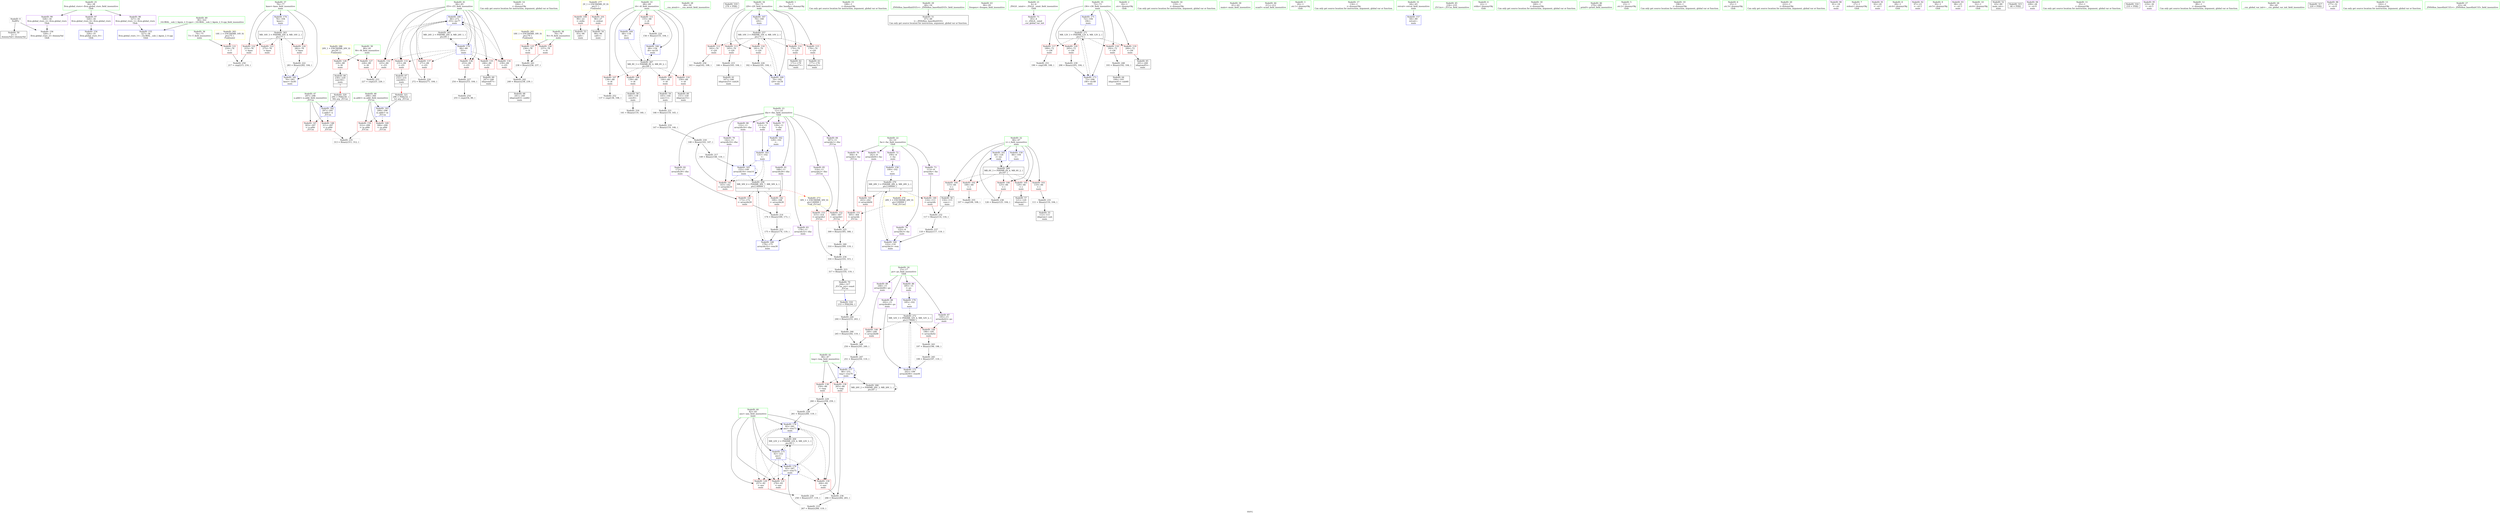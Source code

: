 digraph "SVFG" {
	label="SVFG";

	Node0x563a4d9ab820 [shape=record,color=grey,label="{NodeID: 0\nNullPtr}"];
	Node0x563a4d9ab820 -> Node0x563a4d9cb180[style=solid];
	Node0x563a4d9ab820 -> Node0x563a4d9d1910[style=solid];
	Node0x563a4d9e4f30 [shape=record,color=black,label="{NodeID: 263\nMR_16V_3 = PHI(MR_16V_4, MR_16V_2, )\npts\{77 \}\n}"];
	Node0x563a4d9e4f30 -> Node0x563a4d9cfd10[style=dashed];
	Node0x563a4d9e4f30 -> Node0x563a4d9cfde0[style=dashed];
	Node0x563a4d9e4f30 -> Node0x563a4d9cfeb0[style=dashed];
	Node0x563a4d9e4f30 -> Node0x563a4d9d2d90[style=dashed];
	Node0x563a4d9d2cc0 [shape=record,color=blue,label="{NodeID: 180\n84\<--272\ni55\<--inc77\nmain\n}"];
	Node0x563a4d9d2cc0 -> Node0x563a4d9d0530[style=dashed];
	Node0x563a4d9d2cc0 -> Node0x563a4d9d0600[style=dashed];
	Node0x563a4d9d2cc0 -> Node0x563a4d9d06d0[style=dashed];
	Node0x563a4d9d2cc0 -> Node0x563a4d9d07a0[style=dashed];
	Node0x563a4d9d2cc0 -> Node0x563a4d9d0870[style=dashed];
	Node0x563a4d9d2cc0 -> Node0x563a4d9d0940[style=dashed];
	Node0x563a4d9d2cc0 -> Node0x563a4d9d2cc0[style=dashed];
	Node0x563a4d9d2cc0 -> Node0x563a4d9e5930[style=dashed];
	Node0x563a4d9ca060 [shape=record,color=purple,label="{NodeID: 97\n326\<--34\nllvm.global_ctors_0\<--llvm.global_ctors\nGlob }"];
	Node0x563a4d9ca060 -> Node0x563a4d9d1710[style=solid];
	Node0x563a4d9ac2a0 [shape=record,color=green,label="{NodeID: 14\n104\<--1\n\<--dummyObj\nCan only get source location for instruction, argument, global var or function.}"];
	Node0x563a4d9e8ef0 [shape=record,color=yellow,style=double,label="{NodeID: 277\n2V_1 = ENCHI(MR_2V_0)\npts\{1 \}\nFun[main]}"];
	Node0x563a4d9e8ef0 -> Node0x563a4d9ca360[style=dashed];
	Node0x563a4d9e8ef0 -> Node0x563a4d9ca430[style=dashed];
	Node0x563a4d9cac50 [shape=record,color=red,label="{NodeID: 111\n155\<--68\n\<--i4\nmain\n}"];
	Node0x563a4d9cac50 -> Node0x563a4d9d6b60[style=solid];
	Node0x563a4d9c8e00 [shape=record,color=green,label="{NodeID: 28\n49\<--50\n__cxa_atexit\<--__cxa_atexit_field_insensitive\n}"];
	Node0x563a4d9cff80 [shape=record,color=red,label="{NodeID: 125\n236\<--78\n\<--N\nmain\n}"];
	Node0x563a4d9cff80 -> Node0x563a4d9d84e0[style=solid];
	Node0x563a4d9c99f0 [shape=record,color=green,label="{NodeID: 42\n86\<--87\ntmp\<--tmp_field_insensitive\nmain\n}"];
	Node0x563a4d9c99f0 -> Node0x563a4d9d0a10[style=solid];
	Node0x563a4d9c99f0 -> Node0x563a4d9d0ae0[style=solid];
	Node0x563a4d9c99f0 -> Node0x563a4d9d2a50[style=solid];
	Node0x563a4d9d6860 [shape=record,color=grey,label="{NodeID: 222\n283 = Binary(282, 104, )\n}"];
	Node0x563a4d9d6860 -> Node0x563a4d9d2d90[style=solid];
	Node0x563a4d9d0ae0 [shape=record,color=red,label="{NodeID: 139\n265\<--86\n\<--tmp\nmain\n}"];
	Node0x563a4d9d0ae0 -> Node0x563a4d9d7d60[style=solid];
	Node0x563a4d9cb6c0 [shape=record,color=black,label="{NodeID: 56\n116\<--115\nconv\<--\nmain\n}"];
	Node0x563a4d9cb6c0 -> Node0x563a4d9d7760[style=solid];
	Node0x563a4d9f6f00 [shape=record,color=black,label="{NodeID: 319\n278 = PHI()\n}"];
	Node0x563a4d9d7d60 [shape=record,color=grey,label="{NodeID: 236\n266 = Binary(264, 265, )\n}"];
	Node0x563a4d9d7d60 -> Node0x563a4d9d78e0[style=solid];
	Node0x563a4d9d1640 [shape=record,color=red,label="{NodeID: 153\n315\<--314\n\<--arrayidx2\n_Z1Cxx\n}"];
	Node0x563a4d9d1640 -> Node0x563a4d9d7a60[style=solid];
	Node0x563a4d9cc220 [shape=record,color=black,label="{NodeID: 70\n294\<--317\n_Z1Cxx_ret\<--rem4\n_Z1Cxx\n|{<s0>7}}"];
	Node0x563a4d9cc220:s0 -> Node0x563a4d9f6d10[style=solid,color=blue];
	Node0x563a4d9cf090 [shape=record,color=grey,label="{NodeID: 250\n217 = cmp(215, 216, )\n}"];
	Node0x563a4d9d2230 [shape=record,color=blue,label="{NodeID: 167\n70\<--160\ni20\<--\nmain\n}"];
	Node0x563a4d9d2230 -> Node0x563a4d9e3130[style=dashed];
	Node0x563a4d9ccd80 [shape=record,color=purple,label="{NodeID: 84\n307\<--11\narrayidx1\<--ifac\n_Z1Cxx\n}"];
	Node0x563a4d9ccd80 -> Node0x563a4d9d1570[style=solid];
	Node0x563a4d9af860 [shape=record,color=green,label="{NodeID: 1\n7\<--1\n__dso_handle\<--dummyObj\nGlob }"];
	Node0x563a4d9e5430 [shape=record,color=black,label="{NodeID: 264\nMR_22V_2 = PHI(MR_22V_4, MR_22V_1, )\npts\{83 \}\n}"];
	Node0x563a4d9e5430 -> Node0x563a4d9d28b0[style=dashed];
	Node0x563a4d9d2d90 [shape=record,color=blue,label="{NodeID: 181\n76\<--283\nkase\<--inc81\nmain\n}"];
	Node0x563a4d9d2d90 -> Node0x563a4d9e4f30[style=dashed];
	Node0x563a4d9ca160 [shape=record,color=purple,label="{NodeID: 98\n327\<--34\nllvm.global_ctors_1\<--llvm.global_ctors\nGlob }"];
	Node0x563a4d9ca160 -> Node0x563a4d9d1810[style=solid];
	Node0x563a4d9bb720 [shape=record,color=green,label="{NodeID: 15\n108\<--1\n\<--dummyObj\nCan only get source location for instruction, argument, global var or function.}"];
	Node0x563a4d9cad20 [shape=record,color=red,label="{NodeID: 112\n162\<--70\n\<--i20\nmain\n}"];
	Node0x563a4d9cad20 -> Node0x563a4d9dab70[style=solid];
	Node0x563a4d9c8f00 [shape=record,color=green,label="{NodeID: 29\n48\<--54\n_ZNSt8ios_base4InitD1Ev\<--_ZNSt8ios_base4InitD1Ev_field_insensitive\n}"];
	Node0x563a4d9c8f00 -> Node0x563a4d9cb280[style=solid];
	Node0x563a4d9d0050 [shape=record,color=red,label="{NodeID: 126\n237\<--78\n\<--N\nmain\n}"];
	Node0x563a4d9d0050 -> Node0x563a4d9d84e0[style=solid];
	Node0x563a4d9c9ac0 [shape=record,color=green,label="{NodeID: 43\n94\<--95\nfreopen\<--freopen_field_insensitive\n}"];
	Node0x563a4d9d69e0 [shape=record,color=grey,label="{NodeID: 223\n317 = Binary(316, 119, )\n}"];
	Node0x563a4d9d69e0 -> Node0x563a4d9cc220[style=solid];
	Node0x563a4d9d0bb0 [shape=record,color=red,label="{NodeID: 140\n114\<--113\n\<--arrayidx\nmain\n}"];
	Node0x563a4d9d0bb0 -> Node0x563a4d9d7760[style=solid];
	Node0x563a4d9cb790 [shape=record,color=black,label="{NodeID: 57\n121\<--120\nidxprom2\<--\nmain\n}"];
	Node0x563a4d9f6fd0 [shape=record,color=black,label="{NodeID: 320\n295 = PHI(230, )\n0th arg _Z1Cxx }"];
	Node0x563a4d9f6fd0 -> Node0x563a4d9d2e60[style=solid];
	Node0x563a4d9d7ee0 [shape=record,color=grey,label="{NodeID: 237\n118 = Binary(117, 119, )\n}"];
	Node0x563a4d9d7ee0 -> Node0x563a4d9d1c80[style=solid];
	Node0x563a4d9d1710 [shape=record,color=blue,label="{NodeID: 154\n326\<--35\nllvm.global_ctors_0\<--\nGlob }"];
	Node0x563a4d9cc2f0 [shape=record,color=purple,label="{NodeID: 71\n45\<--4\n\<--_ZStL8__ioinit\n__cxx_global_var_init\n}"];
	Node0x563a4d9cf210 [shape=record,color=grey,label="{NodeID: 251\n190 = cmp(189, 108, )\n}"];
	Node0x563a4d9d2300 [shape=record,color=blue,label="{NodeID: 168\n178\<--175\narrayidx32\<--rem30\nmain\n}"];
	Node0x563a4d9d2300 -> Node0x563a4d9e3630[style=dashed];
	Node0x563a4d9cce50 [shape=record,color=purple,label="{NodeID: 85\n314\<--11\narrayidx2\<--ifac\n_Z1Cxx\n}"];
	Node0x563a4d9cce50 -> Node0x563a4d9d1640[style=solid];
	Node0x563a4d9af6e0 [shape=record,color=green,label="{NodeID: 2\n18\<--1\n.str\<--dummyObj\nGlob }"];
	Node0x563a4d9e5930 [shape=record,color=black,label="{NodeID: 265\nMR_24V_2 = PHI(MR_24V_4, MR_24V_1, )\npts\{85 \}\n}"];
	Node0x563a4d9e5930 -> Node0x563a4d9d2980[style=dashed];
	Node0x563a4d9d2e60 [shape=record,color=blue,label="{NodeID: 182\n297\<--295\nn.addr\<--n\n_Z1Cxx\n}"];
	Node0x563a4d9d2e60 -> Node0x563a4d9d1160[style=dashed];
	Node0x563a4d9d2e60 -> Node0x563a4d9d1230[style=dashed];
	Node0x563a4d9ca260 [shape=record,color=purple,label="{NodeID: 99\n328\<--34\nllvm.global_ctors_2\<--llvm.global_ctors\nGlob }"];
	Node0x563a4d9ca260 -> Node0x563a4d9d1910[style=solid];
	Node0x563a4d9bb820 [shape=record,color=green,label="{NodeID: 16\n119\<--1\n\<--dummyObj\nCan only get source location for instruction, argument, global var or function.}"];
	Node0x563a4d9cadf0 [shape=record,color=red,label="{NodeID: 113\n165\<--70\n\<--i20\nmain\n}"];
	Node0x563a4d9cadf0 -> Node0x563a4d9d5de0[style=solid];
	Node0x563a4d9c9000 [shape=record,color=green,label="{NodeID: 30\n61\<--62\nmain\<--main_field_insensitive\n}"];
	Node0x563a4d9d0120 [shape=record,color=red,label="{NodeID: 127\n226\<--80\n\<--M\nmain\n}"];
	Node0x563a4d9d0120 -> Node0x563a4d9cf510[style=solid];
	Node0x563a4d9c9bc0 [shape=record,color=green,label="{NodeID: 44\n211\<--212\nscanf\<--scanf_field_insensitive\n}"];
	Node0x563a4d9d6b60 [shape=record,color=grey,label="{NodeID: 224\n156 = Binary(155, 104, )\n}"];
	Node0x563a4d9d6b60 -> Node0x563a4d9d2160[style=solid];
	Node0x563a4d9d0c80 [shape=record,color=red,label="{NodeID: 141\n143\<--142\n\<--arrayidx10\nmain\n}"];
	Node0x563a4d9d0c80 -> Node0x563a4d9d6260[style=solid];
	Node0x563a4d9cb860 [shape=record,color=black,label="{NodeID: 58\n140\<--139\nconv8\<--\nmain\n}"];
	Node0x563a4d9cb860 -> Node0x563a4d9d5f60[style=solid];
	Node0x563a4d9f7100 [shape=record,color=black,label="{NodeID: 321\n296 = PHI(232, )\n1st arg _Z1Cxx }"];
	Node0x563a4d9f7100 -> Node0x563a4d9d2f30[style=solid];
	Node0x563a4d9d8060 [shape=record,color=grey,label="{NodeID: 238\n126 = Binary(125, 104, )\n}"];
	Node0x563a4d9d8060 -> Node0x563a4d9d1d50[style=solid];
	Node0x563a4d9d1810 [shape=record,color=blue,label="{NodeID: 155\n327\<--36\nllvm.global_ctors_1\<--_GLOBAL__sub_I_Aguin_2_0.cpp\nGlob }"];
	Node0x563a4d9cc3c0 [shape=record,color=purple,label="{NodeID: 72\n100\<--8\n\<--fac\nmain\n}"];
	Node0x563a4d9cc3c0 -> Node0x563a4d9d1ae0[style=solid];
	Node0x563a4d9cf390 [shape=record,color=grey,label="{NodeID: 252\n137 = cmp(136, 108, )\n}"];
	Node0x563a4d9d23d0 [shape=record,color=blue,label="{NodeID: 169\n70\<--182\ni20\<--inc34\nmain\n}"];
	Node0x563a4d9d23d0 -> Node0x563a4d9e3130[style=dashed];
	Node0x563a4d9ccf20 [shape=record,color=purple,label="{NodeID: 86\n185\<--15\n\<--po\nmain\n}"];
	Node0x563a4d9ccf20 -> Node0x563a4d9d24a0[style=solid];
	Node0x563a4d9af770 [shape=record,color=green,label="{NodeID: 3\n20\<--1\n.str.1\<--dummyObj\nGlob }"];
	Node0x563a4d9e5e30 [shape=record,color=black,label="{NodeID: 266\nMR_26V_2 = PHI(MR_26V_3, MR_26V_1, )\npts\{87 \}\n}"];
	Node0x563a4d9e5e30 -> Node0x563a4d9d2a50[style=dashed];
	Node0x563a4d9e5e30 -> Node0x563a4d9e5e30[style=dashed];
	Node0x563a4d9d2f30 [shape=record,color=blue,label="{NodeID: 183\n299\<--296\nm.addr\<--m\n_Z1Cxx\n}"];
	Node0x563a4d9d2f30 -> Node0x563a4d9d1300[style=dashed];
	Node0x563a4d9d2f30 -> Node0x563a4d9d13d0[style=dashed];
	Node0x563a4d9ca360 [shape=record,color=red,label="{NodeID: 100\n90\<--22\n\<--stdin\nmain\n}"];
	Node0x563a4d9ca360 -> Node0x563a4d9cb450[style=solid];
	Node0x563a4d9bb920 [shape=record,color=green,label="{NodeID: 17\n134\<--1\n\<--dummyObj\nCan only get source location for instruction, argument, global var or function.}"];
	Node0x563a4d9caec0 [shape=record,color=red,label="{NodeID: 114\n170\<--70\n\<--i20\nmain\n}"];
	Node0x563a4d9caec0 -> Node0x563a4d9cbba0[style=solid];
	Node0x563a4d9c9100 [shape=record,color=green,label="{NodeID: 31\n64\<--65\nretval\<--retval_field_insensitive\nmain\n}"];
	Node0x563a4d9c9100 -> Node0x563a4d9d1a10[style=solid];
	Node0x563a4d9d01f0 [shape=record,color=red,label="{NodeID: 128\n229\<--80\n\<--M\nmain\n}"];
	Node0x563a4d9d01f0 -> Node0x563a4d9cbee0[style=solid];
	Node0x563a4d9c9cc0 [shape=record,color=green,label="{NodeID: 45\n234\<--235\n_Z1Cxx\<--_Z1Cxx_field_insensitive\n}"];
	Node0x563a4d9d6ce0 [shape=record,color=grey,label="{NodeID: 225\n309 = Binary(305, 308, )\n}"];
	Node0x563a4d9d6ce0 -> Node0x563a4d9d8360[style=solid];
	Node0x563a4d9d0d50 [shape=record,color=red,label="{NodeID: 142\n169\<--168\n\<--arrayidx26\nmain\n}"];
	Node0x563a4d9d0d50 -> Node0x563a4d9d5c60[style=solid];
	Node0x563a4d9cb930 [shape=record,color=black,label="{NodeID: 59\n145\<--144\nconv11\<--\nmain\n}"];
	Node0x563a4d9cb930 -> Node0x563a4d9d66e0[style=solid];
	Node0x563a4d9d81e0 [shape=record,color=grey,label="{NodeID: 239\n206 = Binary(205, 104, )\n}"];
	Node0x563a4d9d81e0 -> Node0x563a4d9d2710[style=solid];
	Node0x563a4d9d1910 [shape=record,color=blue, style = dotted,label="{NodeID: 156\n328\<--3\nllvm.global_ctors_2\<--dummyVal\nGlob }"];
	Node0x563a4d9cc490 [shape=record,color=purple,label="{NodeID: 73\n113\<--8\narrayidx\<--fac\nmain\n}"];
	Node0x563a4d9cc490 -> Node0x563a4d9d0bb0[style=solid];
	Node0x563a4d9cf510 [shape=record,color=grey,label="{NodeID: 253\n227 = cmp(225, 226, )\n}"];
	Node0x563a4d9d24a0 [shape=record,color=blue,label="{NodeID: 170\n185\<--102\n\<--\nmain\n}"];
	Node0x563a4d9d24a0 -> Node0x563a4d9e7c30[style=dashed];
	Node0x563a4d9ccff0 [shape=record,color=purple,label="{NodeID: 87\n195\<--15\narrayidx42\<--po\nmain\n}"];
	Node0x563a4d9ccff0 -> Node0x563a4d9d0ef0[style=solid];
	Node0x563a4d9abc40 [shape=record,color=green,label="{NodeID: 4\n22\<--1\nstdin\<--dummyObj\nGlob }"];
	Node0x563a4d9e6330 [shape=record,color=black,label="{NodeID: 267\nMR_8V_3 = PHI(MR_8V_4, MR_8V_2, )\npts\{69 \}\n}"];
	Node0x563a4d9e6330 -> Node0x563a4d9ca910[style=dashed];
	Node0x563a4d9e6330 -> Node0x563a4d9ca9e0[style=dashed];
	Node0x563a4d9e6330 -> Node0x563a4d9caab0[style=dashed];
	Node0x563a4d9e6330 -> Node0x563a4d9cab80[style=dashed];
	Node0x563a4d9e6330 -> Node0x563a4d9cac50[style=dashed];
	Node0x563a4d9e6330 -> Node0x563a4d9d2160[style=dashed];
	Node0x563a4d9ca430 [shape=record,color=red,label="{NodeID: 101\n96\<--27\n\<--stdout\nmain\n}"];
	Node0x563a4d9ca430 -> Node0x563a4d9cb520[style=solid];
	Node0x563a4d9bba20 [shape=record,color=green,label="{NodeID: 18\n160\<--1\n\<--dummyObj\nCan only get source location for instruction, argument, global var or function.}"];
	Node0x563a4d9cf760 [shape=record,color=red,label="{NodeID: 115\n176\<--70\n\<--i20\nmain\n}"];
	Node0x563a4d9cf760 -> Node0x563a4d9cbc70[style=solid];
	Node0x563a4d9c91d0 [shape=record,color=green,label="{NodeID: 32\n66\<--67\ni\<--i_field_insensitive\nmain\n}"];
	Node0x563a4d9c91d0 -> Node0x563a4d9ca500[style=solid];
	Node0x563a4d9c91d0 -> Node0x563a4d9ca5d0[style=solid];
	Node0x563a4d9c91d0 -> Node0x563a4d9ca6a0[style=solid];
	Node0x563a4d9c91d0 -> Node0x563a4d9ca770[style=solid];
	Node0x563a4d9c91d0 -> Node0x563a4d9ca840[style=solid];
	Node0x563a4d9c91d0 -> Node0x563a4d9d1bb0[style=solid];
	Node0x563a4d9c91d0 -> Node0x563a4d9d1d50[style=solid];
	Node0x563a4d9d02c0 [shape=record,color=red,label="{NodeID: 129\n257\<--82\n\<--ans\nmain\n}"];
	Node0x563a4d9d02c0 -> Node0x563a4d9d7460[style=solid];
	Node0x563a4d9c9dc0 [shape=record,color=green,label="{NodeID: 46\n279\<--280\nprintf\<--printf_field_insensitive\n}"];
	Node0x563a4d9d6e60 [shape=record,color=grey,label="{NodeID: 226\n182 = Binary(181, 104, )\n}"];
	Node0x563a4d9d6e60 -> Node0x563a4d9d23d0[style=solid];
	Node0x563a4d9d0e20 [shape=record,color=red,label="{NodeID: 143\n173\<--172\n\<--arrayidx28\nmain\n}"];
	Node0x563a4d9d0e20 -> Node0x563a4d9d5c60[style=solid];
	Node0x563a4d9cba00 [shape=record,color=black,label="{NodeID: 60\n151\<--150\nidxprom15\<--\nmain\n}"];
	Node0x563a4d9d8360 [shape=record,color=grey,label="{NodeID: 240\n310 = Binary(309, 119, )\n}"];
	Node0x563a4d9d8360 -> Node0x563a4d9d7a60[style=solid];
	Node0x563a4d9d1a10 [shape=record,color=blue,label="{NodeID: 157\n64\<--89\nretval\<--\nmain\n}"];
	Node0x563a4d9cc560 [shape=record,color=purple,label="{NodeID: 74\n122\<--8\narrayidx3\<--fac\nmain\n}"];
	Node0x563a4d9cc560 -> Node0x563a4d9d1c80[style=solid];
	Node0x563a4d9cf690 [shape=record,color=grey,label="{NodeID: 254\n255 = cmp(254, 89, )\n}"];
	Node0x563a4d9d2570 [shape=record,color=blue,label="{NodeID: 171\n72\<--104\ni36\<--\nmain\n}"];
	Node0x563a4d9d2570 -> Node0x563a4d9e7730[style=dashed];
	Node0x563a4d9cd0c0 [shape=record,color=purple,label="{NodeID: 88\n202\<--15\narrayidx46\<--po\nmain\n}"];
	Node0x563a4d9cd0c0 -> Node0x563a4d9d2640[style=solid];
	Node0x563a4d9abcd0 [shape=record,color=green,label="{NodeID: 5\n23\<--1\n.str.2\<--dummyObj\nGlob }"];
	Node0x563a4d9ca500 [shape=record,color=red,label="{NodeID: 102\n106\<--66\n\<--i\nmain\n}"];
	Node0x563a4d9ca500 -> Node0x563a4d9da9f0[style=solid];
	Node0x563a4d9bbb20 [shape=record,color=green,label="{NodeID: 19\n198\<--1\n\<--dummyObj\nCan only get source location for instruction, argument, global var or function.}"];
	Node0x563a4d9cf830 [shape=record,color=red,label="{NodeID: 116\n181\<--70\n\<--i20\nmain\n}"];
	Node0x563a4d9cf830 -> Node0x563a4d9d6e60[style=solid];
	Node0x563a4d9c92a0 [shape=record,color=green,label="{NodeID: 33\n68\<--69\ni4\<--i4_field_insensitive\nmain\n}"];
	Node0x563a4d9c92a0 -> Node0x563a4d9ca910[style=solid];
	Node0x563a4d9c92a0 -> Node0x563a4d9ca9e0[style=solid];
	Node0x563a4d9c92a0 -> Node0x563a4d9caab0[style=solid];
	Node0x563a4d9c92a0 -> Node0x563a4d9cab80[style=solid];
	Node0x563a4d9c92a0 -> Node0x563a4d9cac50[style=solid];
	Node0x563a4d9c92a0 -> Node0x563a4d9d1fc0[style=solid];
	Node0x563a4d9c92a0 -> Node0x563a4d9d2160[style=solid];
	Node0x563a4d9d5b20 [shape=record,color=grey,label="{NodeID: 213\n175 = Binary(174, 119, )\n}"];
	Node0x563a4d9d5b20 -> Node0x563a4d9d2300[style=solid];
	Node0x563a4d9d0390 [shape=record,color=red,label="{NodeID: 130\n264\<--82\n\<--ans\nmain\n}"];
	Node0x563a4d9d0390 -> Node0x563a4d9d7d60[style=solid];
	Node0x563a4d9c9ec0 [shape=record,color=green,label="{NodeID: 47\n297\<--298\nn.addr\<--n.addr_field_insensitive\n_Z1Cxx\n}"];
	Node0x563a4d9c9ec0 -> Node0x563a4d9d1160[style=solid];
	Node0x563a4d9c9ec0 -> Node0x563a4d9d1230[style=solid];
	Node0x563a4d9c9ec0 -> Node0x563a4d9d2e60[style=solid];
	Node0x563a4d9d6fe0 [shape=record,color=grey,label="{NodeID: 227\n254 = Binary(253, 104, )\n}"];
	Node0x563a4d9d6fe0 -> Node0x563a4d9cf690[style=solid];
	Node0x563a4d9d0ef0 [shape=record,color=red,label="{NodeID: 144\n196\<--195\n\<--arrayidx42\nmain\n}"];
	Node0x563a4d9d0ef0 -> Node0x563a4d9d87e0[style=solid];
	Node0x563a4d9cbad0 [shape=record,color=black,label="{NodeID: 61\n167\<--166\nidxprom25\<--sub24\nmain\n}"];
	Node0x563a4d9d84e0 [shape=record,color=grey,label="{NodeID: 241\n238 = Binary(236, 237, )\n}"];
	Node0x563a4d9d84e0 -> Node0x563a4d9d8660[style=solid];
	Node0x563a4d9d1ae0 [shape=record,color=blue,label="{NodeID: 158\n100\<--102\n\<--\nmain\n}"];
	Node0x563a4d9d1ae0 -> Node0x563a4d9e7230[style=dashed];
	Node0x563a4d9cc630 [shape=record,color=purple,label="{NodeID: 75\n242\<--8\narrayidx64\<--fac\nmain\n}"];
	Node0x563a4d9cc630 -> Node0x563a4d9d0fc0[style=solid];
	Node0x563a4d9da9f0 [shape=record,color=grey,label="{NodeID: 255\n107 = cmp(106, 108, )\n}"];
	Node0x563a4d9d2640 [shape=record,color=blue,label="{NodeID: 172\n202\<--199\narrayidx46\<--rem44\nmain\n}"];
	Node0x563a4d9d2640 -> Node0x563a4d9e7c30[style=dashed];
	Node0x563a4d9cd190 [shape=record,color=purple,label="{NodeID: 89\n248\<--15\narrayidx68\<--po\nmain\n}"];
	Node0x563a4d9cd190 -> Node0x563a4d9d1090[style=solid];
	Node0x563a4d9abd60 [shape=record,color=green,label="{NodeID: 6\n25\<--1\n.str.3\<--dummyObj\nGlob }"];
	Node0x563a4d9e6d30 [shape=record,color=black,label="{NodeID: 269\nMR_6V_3 = PHI(MR_6V_4, MR_6V_2, )\npts\{67 \}\n}"];
	Node0x563a4d9e6d30 -> Node0x563a4d9ca500[style=dashed];
	Node0x563a4d9e6d30 -> Node0x563a4d9ca5d0[style=dashed];
	Node0x563a4d9e6d30 -> Node0x563a4d9ca6a0[style=dashed];
	Node0x563a4d9e6d30 -> Node0x563a4d9ca770[style=dashed];
	Node0x563a4d9e6d30 -> Node0x563a4d9ca840[style=dashed];
	Node0x563a4d9e6d30 -> Node0x563a4d9d1d50[style=dashed];
	Node0x563a4d9ca5d0 [shape=record,color=red,label="{NodeID: 103\n110\<--66\n\<--i\nmain\n}"];
	Node0x563a4d9ca5d0 -> Node0x563a4d9d75e0[style=solid];
	Node0x563a4d9bbc20 [shape=record,color=green,label="{NodeID: 20\n222\<--1\n\<--dummyObj\nCan only get source location for instruction, argument, global var or function.}"];
	Node0x563a4d9e9c70 [shape=record,color=yellow,style=double,label="{NodeID: 283\n14V_1 = ENCHI(MR_14V_0)\npts\{75 \}\nFun[main]}"];
	Node0x563a4d9e9c70 -> Node0x563a4d9cfc40[style=dashed];
	Node0x563a4d9cf900 [shape=record,color=red,label="{NodeID: 117\n189\<--72\n\<--i36\nmain\n}"];
	Node0x563a4d9cf900 -> Node0x563a4d9cf210[style=solid];
	Node0x563a4d9c9370 [shape=record,color=green,label="{NodeID: 34\n70\<--71\ni20\<--i20_field_insensitive\nmain\n}"];
	Node0x563a4d9c9370 -> Node0x563a4d9cad20[style=solid];
	Node0x563a4d9c9370 -> Node0x563a4d9cadf0[style=solid];
	Node0x563a4d9c9370 -> Node0x563a4d9caec0[style=solid];
	Node0x563a4d9c9370 -> Node0x563a4d9cf760[style=solid];
	Node0x563a4d9c9370 -> Node0x563a4d9cf830[style=solid];
	Node0x563a4d9c9370 -> Node0x563a4d9d2230[style=solid];
	Node0x563a4d9c9370 -> Node0x563a4d9d23d0[style=solid];
	Node0x563a4d9d5c60 [shape=record,color=grey,label="{NodeID: 214\n174 = Binary(169, 173, )\n}"];
	Node0x563a4d9d5c60 -> Node0x563a4d9d5b20[style=solid];
	Node0x563a4d9d0460 [shape=record,color=red,label="{NodeID: 131\n276\<--82\n\<--ans\nmain\n}"];
	Node0x563a4d9cafb0 [shape=record,color=green,label="{NodeID: 48\n299\<--300\nm.addr\<--m.addr_field_insensitive\n_Z1Cxx\n}"];
	Node0x563a4d9cafb0 -> Node0x563a4d9d1300[style=solid];
	Node0x563a4d9cafb0 -> Node0x563a4d9d13d0[style=solid];
	Node0x563a4d9cafb0 -> Node0x563a4d9d2f30[style=solid];
	Node0x563a4d9d7160 [shape=record,color=grey,label="{NodeID: 228\n261 = Binary(260, 119, )\n}"];
	Node0x563a4d9d7160 -> Node0x563a4d9d2b20[style=solid];
	Node0x563a4d9d0fc0 [shape=record,color=red,label="{NodeID: 145\n243\<--242\n\<--arrayidx64\nmain\n}"];
	Node0x563a4d9d0fc0 -> Node0x563a4d9ce790[style=solid];
	Node0x563a4d9cbba0 [shape=record,color=black,label="{NodeID: 62\n171\<--170\nidxprom27\<--\nmain\n}"];
	Node0x563a4d9d8660 [shape=record,color=grey,label="{NodeID: 242\n240 = Binary(238, 239, )\n}"];
	Node0x563a4d9d8660 -> Node0x563a4d9cc080[style=solid];
	Node0x563a4d9d1bb0 [shape=record,color=blue,label="{NodeID: 159\n66\<--104\ni\<--\nmain\n}"];
	Node0x563a4d9d1bb0 -> Node0x563a4d9e6d30[style=dashed];
	Node0x563a4d9cc700 [shape=record,color=purple,label="{NodeID: 76\n304\<--8\narrayidx\<--fac\n_Z1Cxx\n}"];
	Node0x563a4d9cc700 -> Node0x563a4d9d14a0[style=solid];
	Node0x563a4d9dab70 [shape=record,color=grey,label="{NodeID: 256\n163 = cmp(162, 108, )\n}"];
	Node0x563a4d9d2710 [shape=record,color=blue,label="{NodeID: 173\n72\<--206\ni36\<--inc48\nmain\n}"];
	Node0x563a4d9d2710 -> Node0x563a4d9e7730[style=dashed];
	Node0x563a4d9cd260 [shape=record,color=purple,label="{NodeID: 90\n91\<--18\n\<--.str\nmain\n}"];
	Node0x563a4d9abdf0 [shape=record,color=green,label="{NodeID: 7\n27\<--1\nstdout\<--dummyObj\nGlob }"];
	Node0x563a4d9e7230 [shape=record,color=black,label="{NodeID: 270\nMR_28V_3 = PHI(MR_28V_4, MR_28V_2, )\npts\{100000 \}\n|{|<s3>7}}"];
	Node0x563a4d9e7230 -> Node0x563a4d9d0bb0[style=dashed];
	Node0x563a4d9e7230 -> Node0x563a4d9d0fc0[style=dashed];
	Node0x563a4d9e7230 -> Node0x563a4d9d1c80[style=dashed];
	Node0x563a4d9e7230:s3 -> Node0x563a4d9e8c50[style=dashed,color=red];
	Node0x563a4d9ca6a0 [shape=record,color=red,label="{NodeID: 104\n115\<--66\n\<--i\nmain\n}"];
	Node0x563a4d9ca6a0 -> Node0x563a4d9cb6c0[style=solid];
	Node0x563a4d9bbd20 [shape=record,color=green,label="{NodeID: 21\n4\<--6\n_ZStL8__ioinit\<--_ZStL8__ioinit_field_insensitive\nGlob }"];
	Node0x563a4d9bbd20 -> Node0x563a4d9cc2f0[style=solid];
	Node0x563a4d9cf9d0 [shape=record,color=red,label="{NodeID: 118\n192\<--72\n\<--i36\nmain\n}"];
	Node0x563a4d9cf9d0 -> Node0x563a4d9ced90[style=solid];
	Node0x563a4d9c9440 [shape=record,color=green,label="{NodeID: 35\n72\<--73\ni36\<--i36_field_insensitive\nmain\n}"];
	Node0x563a4d9c9440 -> Node0x563a4d9cf900[style=solid];
	Node0x563a4d9c9440 -> Node0x563a4d9cf9d0[style=solid];
	Node0x563a4d9c9440 -> Node0x563a4d9cfaa0[style=solid];
	Node0x563a4d9c9440 -> Node0x563a4d9cfb70[style=solid];
	Node0x563a4d9c9440 -> Node0x563a4d9d2570[style=solid];
	Node0x563a4d9c9440 -> Node0x563a4d9d2710[style=solid];
	Node0x563a4d9d5de0 [shape=record,color=grey,label="{NodeID: 215\n166 = Binary(165, 104, )\n}"];
	Node0x563a4d9d5de0 -> Node0x563a4d9cbad0[style=solid];
	Node0x563a4d9d0530 [shape=record,color=red,label="{NodeID: 132\n225\<--84\n\<--i55\nmain\n}"];
	Node0x563a4d9d0530 -> Node0x563a4d9cf510[style=solid];
	Node0x563a4d9cb080 [shape=record,color=green,label="{NodeID: 49\n36\<--322\n_GLOBAL__sub_I_Aguin_2_0.cpp\<--_GLOBAL__sub_I_Aguin_2_0.cpp_field_insensitive\n}"];
	Node0x563a4d9cb080 -> Node0x563a4d9d1810[style=solid];
	Node0x563a4d9d72e0 [shape=record,color=grey,label="{NodeID: 229\n260 = Binary(258, 259, )\n}"];
	Node0x563a4d9d72e0 -> Node0x563a4d9d7160[style=solid];
	Node0x563a4d9d1090 [shape=record,color=red,label="{NodeID: 146\n249\<--248\n\<--arrayidx68\nmain\n}"];
	Node0x563a4d9d1090 -> Node0x563a4d9cef10[style=solid];
	Node0x563a4d9cbc70 [shape=record,color=black,label="{NodeID: 63\n177\<--176\nidxprom31\<--\nmain\n}"];
	Node0x563a4d9d87e0 [shape=record,color=grey,label="{NodeID: 243\n197 = Binary(196, 198, )\n}"];
	Node0x563a4d9d87e0 -> Node0x563a4d9ce910[style=solid];
	Node0x563a4d9d1c80 [shape=record,color=blue,label="{NodeID: 160\n122\<--118\narrayidx3\<--rem\nmain\n}"];
	Node0x563a4d9d1c80 -> Node0x563a4d9e7230[style=dashed];
	Node0x563a4d9cc7d0 [shape=record,color=purple,label="{NodeID: 77\n129\<--11\n\<--ifac\nmain\n}"];
	Node0x563a4d9cc7d0 -> Node0x563a4d9d1e20[style=solid];
	Node0x563a4d9e3130 [shape=record,color=black,label="{NodeID: 257\nMR_10V_3 = PHI(MR_10V_4, MR_10V_2, )\npts\{71 \}\n}"];
	Node0x563a4d9e3130 -> Node0x563a4d9cad20[style=dashed];
	Node0x563a4d9e3130 -> Node0x563a4d9cadf0[style=dashed];
	Node0x563a4d9e3130 -> Node0x563a4d9caec0[style=dashed];
	Node0x563a4d9e3130 -> Node0x563a4d9cf760[style=dashed];
	Node0x563a4d9e3130 -> Node0x563a4d9cf830[style=dashed];
	Node0x563a4d9e3130 -> Node0x563a4d9d23d0[style=dashed];
	Node0x563a4d9d27e0 [shape=record,color=blue,label="{NodeID: 174\n76\<--104\nkase\<--\nmain\n}"];
	Node0x563a4d9d27e0 -> Node0x563a4d9e4f30[style=dashed];
	Node0x563a4d9cd330 [shape=record,color=purple,label="{NodeID: 91\n92\<--20\n\<--.str.1\nmain\n}"];
	Node0x563a4d9b0460 [shape=record,color=green,label="{NodeID: 8\n28\<--1\n.str.4\<--dummyObj\nGlob }"];
	Node0x563a4d9e7730 [shape=record,color=black,label="{NodeID: 271\nMR_12V_3 = PHI(MR_12V_4, MR_12V_2, )\npts\{73 \}\n}"];
	Node0x563a4d9e7730 -> Node0x563a4d9cf900[style=dashed];
	Node0x563a4d9e7730 -> Node0x563a4d9cf9d0[style=dashed];
	Node0x563a4d9e7730 -> Node0x563a4d9cfaa0[style=dashed];
	Node0x563a4d9e7730 -> Node0x563a4d9cfb70[style=dashed];
	Node0x563a4d9e7730 -> Node0x563a4d9d2710[style=dashed];
	Node0x563a4d9ca770 [shape=record,color=red,label="{NodeID: 105\n120\<--66\n\<--i\nmain\n}"];
	Node0x563a4d9ca770 -> Node0x563a4d9cb790[style=solid];
	Node0x563a4d9bbe20 [shape=record,color=green,label="{NodeID: 22\n8\<--10\nfac\<--fac_field_insensitive\nGlob }"];
	Node0x563a4d9bbe20 -> Node0x563a4d9cc3c0[style=solid];
	Node0x563a4d9bbe20 -> Node0x563a4d9cc490[style=solid];
	Node0x563a4d9bbe20 -> Node0x563a4d9cc560[style=solid];
	Node0x563a4d9bbe20 -> Node0x563a4d9cc630[style=solid];
	Node0x563a4d9bbe20 -> Node0x563a4d9cc700[style=solid];
	Node0x563a4d9e9e30 [shape=record,color=yellow,style=double,label="{NodeID: 285\n18V_1 = ENCHI(MR_18V_0)\npts\{79 \}\nFun[main]}"];
	Node0x563a4d9e9e30 -> Node0x563a4d9cff80[style=dashed];
	Node0x563a4d9e9e30 -> Node0x563a4d9d0050[style=dashed];
	Node0x563a4d9cfaa0 [shape=record,color=red,label="{NodeID: 119\n200\<--72\n\<--i36\nmain\n}"];
	Node0x563a4d9cfaa0 -> Node0x563a4d9cbe10[style=solid];
	Node0x563a4d9c9510 [shape=record,color=green,label="{NodeID: 36\n74\<--75\nT\<--T_field_insensitive\nmain\n}"];
	Node0x563a4d9c9510 -> Node0x563a4d9cfc40[style=solid];
	Node0x563a4d9d5f60 [shape=record,color=grey,label="{NodeID: 216\n141 = Binary(119, 140, )\n}"];
	Node0x563a4d9d0600 [shape=record,color=red,label="{NodeID: 133\n231\<--84\n\<--i55\nmain\n}"];
	Node0x563a4d9d0600 -> Node0x563a4d9cbfb0[style=solid];
	Node0x563a4d9cb180 [shape=record,color=black,label="{NodeID: 50\n2\<--3\ndummyVal\<--dummyVal\n}"];
	Node0x563a4d9d7460 [shape=record,color=grey,label="{NodeID: 230\n258 = Binary(257, 119, )\n}"];
	Node0x563a4d9d7460 -> Node0x563a4d9d72e0[style=solid];
	Node0x563a4d9d1160 [shape=record,color=red,label="{NodeID: 147\n303\<--297\n\<--n.addr\n_Z1Cxx\n}"];
	Node0x563a4d9cbd40 [shape=record,color=black,label="{NodeID: 64\n194\<--193\nidxprom41\<--sub40\nmain\n}"];
	Node0x563a4d9ce790 [shape=record,color=grey,label="{NodeID: 244\n244 = Binary(233, 243, )\n}"];
	Node0x563a4d9ce790 -> Node0x563a4d9cea90[style=solid];
	Node0x563a4d9d1d50 [shape=record,color=blue,label="{NodeID: 161\n66\<--126\ni\<--inc\nmain\n}"];
	Node0x563a4d9d1d50 -> Node0x563a4d9e6d30[style=dashed];
	Node0x563a4d9cc8a0 [shape=record,color=purple,label="{NodeID: 78\n131\<--11\n\<--ifac\nmain\n}"];
	Node0x563a4d9cc8a0 -> Node0x563a4d9d1ef0[style=solid];
	Node0x563a4d9e3630 [shape=record,color=black,label="{NodeID: 258\nMR_30V_6 = PHI(MR_30V_7, MR_30V_4, )\npts\{140000 \}\n|{|<s3>7}}"];
	Node0x563a4d9e3630 -> Node0x563a4d9d0d50[style=dashed];
	Node0x563a4d9e3630 -> Node0x563a4d9d0e20[style=dashed];
	Node0x563a4d9e3630 -> Node0x563a4d9d2300[style=dashed];
	Node0x563a4d9e3630:s3 -> Node0x563a4d9e8130[style=dashed,color=red];
	Node0x563a4d9d28b0 [shape=record,color=blue,label="{NodeID: 175\n82\<--222\nans\<--\nmain\n}"];
	Node0x563a4d9d28b0 -> Node0x563a4d9d02c0[style=dashed];
	Node0x563a4d9d28b0 -> Node0x563a4d9d0390[style=dashed];
	Node0x563a4d9d28b0 -> Node0x563a4d9d0460[style=dashed];
	Node0x563a4d9d28b0 -> Node0x563a4d9d2b20[style=dashed];
	Node0x563a4d9d28b0 -> Node0x563a4d9d2bf0[style=dashed];
	Node0x563a4d9d28b0 -> Node0x563a4d9e5430[style=dashed];
	Node0x563a4d9cd400 [shape=record,color=purple,label="{NodeID: 92\n97\<--23\n\<--.str.2\nmain\n}"];
	Node0x563a4d9b04f0 [shape=record,color=green,label="{NodeID: 9\n30\<--1\n.str.5\<--dummyObj\nGlob }"];
	Node0x563a4d9e7c30 [shape=record,color=black,label="{NodeID: 272\nMR_32V_3 = PHI(MR_32V_4, MR_32V_2, )\npts\{170000 \}\n}"];
	Node0x563a4d9e7c30 -> Node0x563a4d9d0ef0[style=dashed];
	Node0x563a4d9e7c30 -> Node0x563a4d9d1090[style=dashed];
	Node0x563a4d9e7c30 -> Node0x563a4d9d2640[style=dashed];
	Node0x563a4d9ca840 [shape=record,color=red,label="{NodeID: 106\n125\<--66\n\<--i\nmain\n}"];
	Node0x563a4d9ca840 -> Node0x563a4d9d8060[style=solid];
	Node0x563a4d9bbf20 [shape=record,color=green,label="{NodeID: 23\n11\<--14\nifac\<--ifac_field_insensitive\nGlob }"];
	Node0x563a4d9bbf20 -> Node0x563a4d9cc7d0[style=solid];
	Node0x563a4d9bbf20 -> Node0x563a4d9cc8a0[style=solid];
	Node0x563a4d9bbf20 -> Node0x563a4d9cc970[style=solid];
	Node0x563a4d9bbf20 -> Node0x563a4d9cca40[style=solid];
	Node0x563a4d9bbf20 -> Node0x563a4d9ccb10[style=solid];
	Node0x563a4d9bbf20 -> Node0x563a4d9ccbe0[style=solid];
	Node0x563a4d9bbf20 -> Node0x563a4d9cccb0[style=solid];
	Node0x563a4d9bbf20 -> Node0x563a4d9ccd80[style=solid];
	Node0x563a4d9bbf20 -> Node0x563a4d9cce50[style=solid];
	Node0x563a4d9e9f10 [shape=record,color=yellow,style=double,label="{NodeID: 286\n20V_1 = ENCHI(MR_20V_0)\npts\{81 \}\nFun[main]}"];
	Node0x563a4d9e9f10 -> Node0x563a4d9d0120[style=dashed];
	Node0x563a4d9e9f10 -> Node0x563a4d9d01f0[style=dashed];
	Node0x563a4d9cfb70 [shape=record,color=red,label="{NodeID: 120\n205\<--72\n\<--i36\nmain\n}"];
	Node0x563a4d9cfb70 -> Node0x563a4d9d81e0[style=solid];
	Node0x563a4d9c95e0 [shape=record,color=green,label="{NodeID: 37\n76\<--77\nkase\<--kase_field_insensitive\nmain\n}"];
	Node0x563a4d9c95e0 -> Node0x563a4d9cfd10[style=solid];
	Node0x563a4d9c95e0 -> Node0x563a4d9cfde0[style=solid];
	Node0x563a4d9c95e0 -> Node0x563a4d9cfeb0[style=solid];
	Node0x563a4d9c95e0 -> Node0x563a4d9d27e0[style=solid];
	Node0x563a4d9c95e0 -> Node0x563a4d9d2d90[style=solid];
	Node0x563a4d9d60e0 [shape=record,color=grey,label="{NodeID: 217\n149 = Binary(148, 119, )\n}"];
	Node0x563a4d9d60e0 -> Node0x563a4d9d2090[style=solid];
	Node0x563a4d9d06d0 [shape=record,color=red,label="{NodeID: 134\n239\<--84\n\<--i55\nmain\n}"];
	Node0x563a4d9d06d0 -> Node0x563a4d9d8660[style=solid];
	Node0x563a4d9cb280 [shape=record,color=black,label="{NodeID: 51\n47\<--48\n\<--_ZNSt8ios_base4InitD1Ev\nCan only get source location for instruction, argument, global var or function.}"];
	Node0x563a4d9d75e0 [shape=record,color=grey,label="{NodeID: 231\n111 = Binary(110, 104, )\n}"];
	Node0x563a4d9d75e0 -> Node0x563a4d9cb5f0[style=solid];
	Node0x563a4d9d1230 [shape=record,color=red,label="{NodeID: 148\n311\<--297\n\<--n.addr\n_Z1Cxx\n}"];
	Node0x563a4d9d1230 -> Node0x563a4d9d7be0[style=solid];
	Node0x563a4d9cbe10 [shape=record,color=black,label="{NodeID: 65\n201\<--200\nidxprom45\<--\nmain\n}"];
	Node0x563a4d9ce910 [shape=record,color=grey,label="{NodeID: 245\n199 = Binary(197, 119, )\n}"];
	Node0x563a4d9ce910 -> Node0x563a4d9d2640[style=solid];
	Node0x563a4d9d1e20 [shape=record,color=blue,label="{NodeID: 162\n129\<--102\n\<--\nmain\n}"];
	Node0x563a4d9d1e20 -> Node0x563a4d9d1ef0[style=dashed];
	Node0x563a4d9cc970 [shape=record,color=purple,label="{NodeID: 79\n142\<--11\narrayidx10\<--ifac\nmain\n}"];
	Node0x563a4d9cc970 -> Node0x563a4d9d0c80[style=solid];
	Node0x563a4d9d2980 [shape=record,color=blue,label="{NodeID: 176\n84\<--89\ni55\<--\nmain\n}"];
	Node0x563a4d9d2980 -> Node0x563a4d9d0530[style=dashed];
	Node0x563a4d9d2980 -> Node0x563a4d9d0600[style=dashed];
	Node0x563a4d9d2980 -> Node0x563a4d9d06d0[style=dashed];
	Node0x563a4d9d2980 -> Node0x563a4d9d07a0[style=dashed];
	Node0x563a4d9d2980 -> Node0x563a4d9d0870[style=dashed];
	Node0x563a4d9d2980 -> Node0x563a4d9d0940[style=dashed];
	Node0x563a4d9d2980 -> Node0x563a4d9d2cc0[style=dashed];
	Node0x563a4d9d2980 -> Node0x563a4d9e5930[style=dashed];
	Node0x563a4d9cd4d0 [shape=record,color=purple,label="{NodeID: 93\n98\<--25\n\<--.str.3\nmain\n}"];
	Node0x563a4d9b0580 [shape=record,color=green,label="{NodeID: 10\n32\<--1\n.str.6\<--dummyObj\nGlob }"];
	Node0x563a4d9e8130 [shape=record,color=yellow,style=double,label="{NodeID: 273\n30V_1 = ENCHI(MR_30V_0)\npts\{140000 \}\nFun[_Z1Cxx]}"];
	Node0x563a4d9e8130 -> Node0x563a4d9d1570[style=dashed];
	Node0x563a4d9e8130 -> Node0x563a4d9d1640[style=dashed];
	Node0x563a4d9ca910 [shape=record,color=red,label="{NodeID: 107\n136\<--68\n\<--i4\nmain\n}"];
	Node0x563a4d9ca910 -> Node0x563a4d9cf390[style=solid];
	Node0x563a4d9bc020 [shape=record,color=green,label="{NodeID: 24\n15\<--17\npo\<--po_field_insensitive\nGlob }"];
	Node0x563a4d9bc020 -> Node0x563a4d9ccf20[style=solid];
	Node0x563a4d9bc020 -> Node0x563a4d9ccff0[style=solid];
	Node0x563a4d9bc020 -> Node0x563a4d9cd0c0[style=solid];
	Node0x563a4d9bc020 -> Node0x563a4d9cd190[style=solid];
	Node0x563a4d9cfc40 [shape=record,color=red,label="{NodeID: 121\n216\<--74\n\<--T\nmain\n}"];
	Node0x563a4d9cfc40 -> Node0x563a4d9cf090[style=solid];
	Node0x563a4d9c96b0 [shape=record,color=green,label="{NodeID: 38\n78\<--79\nN\<--N_field_insensitive\nmain\n}"];
	Node0x563a4d9c96b0 -> Node0x563a4d9cff80[style=solid];
	Node0x563a4d9c96b0 -> Node0x563a4d9d0050[style=solid];
	Node0x563a4d9d6260 [shape=record,color=grey,label="{NodeID: 218\n148 = Binary(143, 147, )\n}"];
	Node0x563a4d9d6260 -> Node0x563a4d9d60e0[style=solid];
	Node0x563a4d9d07a0 [shape=record,color=red,label="{NodeID: 135\n246\<--84\n\<--i55\nmain\n}"];
	Node0x563a4d9d07a0 -> Node0x563a4d9cc150[style=solid];
	Node0x563a4d9cb380 [shape=record,color=black,label="{NodeID: 52\n63\<--89\nmain_ret\<--\nmain\n}"];
	Node0x563a4d6e41e0 [shape=record,color=black,label="{NodeID: 315\n46 = PHI()\n}"];
	Node0x563a4d9d7760 [shape=record,color=grey,label="{NodeID: 232\n117 = Binary(114, 116, )\n}"];
	Node0x563a4d9d7760 -> Node0x563a4d9d7ee0[style=solid];
	Node0x563a4d9d1300 [shape=record,color=red,label="{NodeID: 149\n306\<--299\n\<--m.addr\n_Z1Cxx\n}"];
	Node0x563a4d9cbee0 [shape=record,color=black,label="{NodeID: 66\n230\<--229\nconv59\<--\nmain\n|{<s0>7}}"];
	Node0x563a4d9cbee0:s0 -> Node0x563a4d9f6fd0[style=solid,color=red];
	Node0x563a4d9cea90 [shape=record,color=grey,label="{NodeID: 246\n245 = Binary(244, 119, )\n}"];
	Node0x563a4d9cea90 -> Node0x563a4d9cef10[style=solid];
	Node0x563a4d9d1ef0 [shape=record,color=blue,label="{NodeID: 163\n131\<--102\n\<--\nmain\n}"];
	Node0x563a4d9d1ef0 -> Node0x563a4d9d0c80[style=dashed];
	Node0x563a4d9d1ef0 -> Node0x563a4d9d2090[style=dashed];
	Node0x563a4d9d1ef0 -> Node0x563a4d9e3630[style=dashed];
	Node0x563a4d9cca40 [shape=record,color=purple,label="{NodeID: 80\n152\<--11\narrayidx16\<--ifac\nmain\n}"];
	Node0x563a4d9cca40 -> Node0x563a4d9d2090[style=solid];
	Node0x563a4d9d2a50 [shape=record,color=blue,label="{NodeID: 177\n86\<--251\ntmp\<--rem70\nmain\n}"];
	Node0x563a4d9d2a50 -> Node0x563a4d9d0a10[style=dashed];
	Node0x563a4d9d2a50 -> Node0x563a4d9d0ae0[style=dashed];
	Node0x563a4d9d2a50 -> Node0x563a4d9d2a50[style=dashed];
	Node0x563a4d9d2a50 -> Node0x563a4d9e5e30[style=dashed];
	Node0x563a4d9cd5a0 [shape=record,color=purple,label="{NodeID: 94\n209\<--28\n\<--.str.4\nmain\n}"];
	Node0x563a4d9b0650 [shape=record,color=green,label="{NodeID: 11\n35\<--1\n\<--dummyObj\nCan only get source location for instruction, argument, global var or function.}"];
	Node0x563a4d9e8c50 [shape=record,color=yellow,style=double,label="{NodeID: 274\n28V_1 = ENCHI(MR_28V_0)\npts\{100000 \}\nFun[_Z1Cxx]}"];
	Node0x563a4d9e8c50 -> Node0x563a4d9d14a0[style=dashed];
	Node0x563a4d9ca9e0 [shape=record,color=red,label="{NodeID: 108\n139\<--68\n\<--i4\nmain\n}"];
	Node0x563a4d9ca9e0 -> Node0x563a4d9cb860[style=solid];
	Node0x563a4d9c8b00 [shape=record,color=green,label="{NodeID: 25\n34\<--38\nllvm.global_ctors\<--llvm.global_ctors_field_insensitive\nGlob }"];
	Node0x563a4d9c8b00 -> Node0x563a4d9ca060[style=solid];
	Node0x563a4d9c8b00 -> Node0x563a4d9ca160[style=solid];
	Node0x563a4d9c8b00 -> Node0x563a4d9ca260[style=solid];
	Node0x563a4d9cfd10 [shape=record,color=red,label="{NodeID: 122\n215\<--76\n\<--kase\nmain\n}"];
	Node0x563a4d9cfd10 -> Node0x563a4d9cf090[style=solid];
	Node0x563a4d9c9780 [shape=record,color=green,label="{NodeID: 39\n80\<--81\nM\<--M_field_insensitive\nmain\n}"];
	Node0x563a4d9c9780 -> Node0x563a4d9d0120[style=solid];
	Node0x563a4d9c9780 -> Node0x563a4d9d01f0[style=solid];
	Node0x563a4d9d63e0 [shape=record,color=grey,label="{NodeID: 219\n147 = Binary(119, 146, )\n}"];
	Node0x563a4d9d63e0 -> Node0x563a4d9d6260[style=solid];
	Node0x563a4d9d0870 [shape=record,color=red,label="{NodeID: 136\n253\<--84\n\<--i55\nmain\n}"];
	Node0x563a4d9d0870 -> Node0x563a4d9d6fe0[style=solid];
	Node0x563a4d9cb450 [shape=record,color=black,label="{NodeID: 53\n93\<--90\ncall\<--\nmain\n}"];
	Node0x563a4d9f6420 [shape=record,color=black,label="{NodeID: 316\n210 = PHI()\n}"];
	Node0x563a4d9d78e0 [shape=record,color=grey,label="{NodeID: 233\n267 = Binary(266, 119, )\n}"];
	Node0x563a4d9d78e0 -> Node0x563a4d9d2bf0[style=solid];
	Node0x563a4d9d13d0 [shape=record,color=red,label="{NodeID: 150\n312\<--299\n\<--m.addr\n_Z1Cxx\n}"];
	Node0x563a4d9d13d0 -> Node0x563a4d9d7be0[style=solid];
	Node0x563a4d9cbfb0 [shape=record,color=black,label="{NodeID: 67\n232\<--231\nconv60\<--\nmain\n|{<s0>7}}"];
	Node0x563a4d9cbfb0:s0 -> Node0x563a4d9f7100[style=solid,color=red];
	Node0x563a4d9cec10 [shape=record,color=grey,label="{NodeID: 247\n251 = Binary(250, 119, )\n}"];
	Node0x563a4d9cec10 -> Node0x563a4d9d2a50[style=solid];
	Node0x563a4d9d1fc0 [shape=record,color=blue,label="{NodeID: 164\n68\<--134\ni4\<--\nmain\n}"];
	Node0x563a4d9d1fc0 -> Node0x563a4d9e6330[style=dashed];
	Node0x563a4d9ccb10 [shape=record,color=purple,label="{NodeID: 81\n168\<--11\narrayidx26\<--ifac\nmain\n}"];
	Node0x563a4d9ccb10 -> Node0x563a4d9d0d50[style=solid];
	Node0x563a4d9d2b20 [shape=record,color=blue,label="{NodeID: 178\n82\<--261\nans\<--rem73\nmain\n}"];
	Node0x563a4d9d2b20 -> Node0x563a4d9d02c0[style=dashed];
	Node0x563a4d9d2b20 -> Node0x563a4d9d0390[style=dashed];
	Node0x563a4d9d2b20 -> Node0x563a4d9d0460[style=dashed];
	Node0x563a4d9d2b20 -> Node0x563a4d9d2b20[style=dashed];
	Node0x563a4d9d2b20 -> Node0x563a4d9d2bf0[style=dashed];
	Node0x563a4d9d2b20 -> Node0x563a4d9e5430[style=dashed];
	Node0x563a4d9cd670 [shape=record,color=purple,label="{NodeID: 95\n219\<--30\n\<--.str.5\nmain\n}"];
	Node0x563a4d9ac0a0 [shape=record,color=green,label="{NodeID: 12\n89\<--1\n\<--dummyObj\nCan only get source location for instruction, argument, global var or function.}"];
	Node0x563a4d9caab0 [shape=record,color=red,label="{NodeID: 109\n144\<--68\n\<--i4\nmain\n}"];
	Node0x563a4d9caab0 -> Node0x563a4d9cb930[style=solid];
	Node0x563a4d9c8c00 [shape=record,color=green,label="{NodeID: 26\n39\<--40\n__cxx_global_var_init\<--__cxx_global_var_init_field_insensitive\n}"];
	Node0x563a4d9cfde0 [shape=record,color=red,label="{NodeID: 123\n275\<--76\n\<--kase\nmain\n}"];
	Node0x563a4d9c9850 [shape=record,color=green,label="{NodeID: 40\n82\<--83\nans\<--ans_field_insensitive\nmain\n}"];
	Node0x563a4d9c9850 -> Node0x563a4d9d02c0[style=solid];
	Node0x563a4d9c9850 -> Node0x563a4d9d0390[style=solid];
	Node0x563a4d9c9850 -> Node0x563a4d9d0460[style=solid];
	Node0x563a4d9c9850 -> Node0x563a4d9d28b0[style=solid];
	Node0x563a4d9c9850 -> Node0x563a4d9d2b20[style=solid];
	Node0x563a4d9c9850 -> Node0x563a4d9d2bf0[style=solid];
	Node0x563a4d9d6560 [shape=record,color=grey,label="{NodeID: 220\n272 = Binary(271, 104, )\n}"];
	Node0x563a4d9d6560 -> Node0x563a4d9d2cc0[style=solid];
	Node0x563a4d9d0940 [shape=record,color=red,label="{NodeID: 137\n271\<--84\n\<--i55\nmain\n}"];
	Node0x563a4d9d0940 -> Node0x563a4d9d6560[style=solid];
	Node0x563a4d9cb520 [shape=record,color=black,label="{NodeID: 54\n99\<--96\ncall1\<--\nmain\n}"];
	Node0x563a4d9f6c10 [shape=record,color=black,label="{NodeID: 317\n220 = PHI()\n}"];
	Node0x563a4d9d7a60 [shape=record,color=grey,label="{NodeID: 234\n316 = Binary(310, 315, )\n}"];
	Node0x563a4d9d7a60 -> Node0x563a4d9d69e0[style=solid];
	Node0x563a4d9d14a0 [shape=record,color=red,label="{NodeID: 151\n305\<--304\n\<--arrayidx\n_Z1Cxx\n}"];
	Node0x563a4d9d14a0 -> Node0x563a4d9d6ce0[style=solid];
	Node0x563a4d9cc080 [shape=record,color=black,label="{NodeID: 68\n241\<--240\nidxprom63\<--sub62\nmain\n}"];
	Node0x563a4d9ced90 [shape=record,color=grey,label="{NodeID: 248\n193 = Binary(192, 104, )\n}"];
	Node0x563a4d9ced90 -> Node0x563a4d9cbd40[style=solid];
	Node0x563a4d9d2090 [shape=record,color=blue,label="{NodeID: 165\n152\<--149\narrayidx16\<--rem14\nmain\n}"];
	Node0x563a4d9d2090 -> Node0x563a4d9d0c80[style=dashed];
	Node0x563a4d9d2090 -> Node0x563a4d9d2090[style=dashed];
	Node0x563a4d9d2090 -> Node0x563a4d9e3630[style=dashed];
	Node0x563a4d9ccbe0 [shape=record,color=purple,label="{NodeID: 82\n172\<--11\narrayidx28\<--ifac\nmain\n}"];
	Node0x563a4d9ccbe0 -> Node0x563a4d9d0e20[style=solid];
	Node0x563a4d9d2bf0 [shape=record,color=blue,label="{NodeID: 179\n82\<--267\nans\<--rem75\nmain\n}"];
	Node0x563a4d9d2bf0 -> Node0x563a4d9d02c0[style=dashed];
	Node0x563a4d9d2bf0 -> Node0x563a4d9d0390[style=dashed];
	Node0x563a4d9d2bf0 -> Node0x563a4d9d0460[style=dashed];
	Node0x563a4d9d2bf0 -> Node0x563a4d9d2b20[style=dashed];
	Node0x563a4d9d2bf0 -> Node0x563a4d9d2bf0[style=dashed];
	Node0x563a4d9d2bf0 -> Node0x563a4d9e5430[style=dashed];
	Node0x563a4d9c9f90 [shape=record,color=purple,label="{NodeID: 96\n277\<--32\n\<--.str.6\nmain\n}"];
	Node0x563a4d9ac1a0 [shape=record,color=green,label="{NodeID: 13\n102\<--1\n\<--dummyObj\nCan only get source location for instruction, argument, global var or function.}"];
	Node0x563a4d9cab80 [shape=record,color=red,label="{NodeID: 110\n150\<--68\n\<--i4\nmain\n}"];
	Node0x563a4d9cab80 -> Node0x563a4d9cba00[style=solid];
	Node0x563a4d9c8d00 [shape=record,color=green,label="{NodeID: 27\n43\<--44\n_ZNSt8ios_base4InitC1Ev\<--_ZNSt8ios_base4InitC1Ev_field_insensitive\n}"];
	Node0x563a4d9cfeb0 [shape=record,color=red,label="{NodeID: 124\n282\<--76\n\<--kase\nmain\n}"];
	Node0x563a4d9cfeb0 -> Node0x563a4d9d6860[style=solid];
	Node0x563a4d9c9920 [shape=record,color=green,label="{NodeID: 41\n84\<--85\ni55\<--i55_field_insensitive\nmain\n}"];
	Node0x563a4d9c9920 -> Node0x563a4d9d0530[style=solid];
	Node0x563a4d9c9920 -> Node0x563a4d9d0600[style=solid];
	Node0x563a4d9c9920 -> Node0x563a4d9d06d0[style=solid];
	Node0x563a4d9c9920 -> Node0x563a4d9d07a0[style=solid];
	Node0x563a4d9c9920 -> Node0x563a4d9d0870[style=solid];
	Node0x563a4d9c9920 -> Node0x563a4d9d0940[style=solid];
	Node0x563a4d9c9920 -> Node0x563a4d9d2980[style=solid];
	Node0x563a4d9c9920 -> Node0x563a4d9d2cc0[style=solid];
	Node0x563a4d9d66e0 [shape=record,color=grey,label="{NodeID: 221\n146 = Binary(119, 145, )\n}"];
	Node0x563a4d9d66e0 -> Node0x563a4d9d63e0[style=solid];
	Node0x563a4d9d0a10 [shape=record,color=red,label="{NodeID: 138\n259\<--86\n\<--tmp\nmain\n}"];
	Node0x563a4d9d0a10 -> Node0x563a4d9d72e0[style=solid];
	Node0x563a4d9cb5f0 [shape=record,color=black,label="{NodeID: 55\n112\<--111\nidxprom\<--sub\nmain\n}"];
	Node0x563a4d9f6d10 [shape=record,color=black,label="{NodeID: 318\n233 = PHI(294, )\n}"];
	Node0x563a4d9f6d10 -> Node0x563a4d9ce790[style=solid];
	Node0x563a4d9d7be0 [shape=record,color=grey,label="{NodeID: 235\n313 = Binary(311, 312, )\n}"];
	Node0x563a4d9d1570 [shape=record,color=red,label="{NodeID: 152\n308\<--307\n\<--arrayidx1\n_Z1Cxx\n}"];
	Node0x563a4d9d1570 -> Node0x563a4d9d6ce0[style=solid];
	Node0x563a4d9cc150 [shape=record,color=black,label="{NodeID: 69\n247\<--246\nidxprom67\<--\nmain\n}"];
	Node0x563a4d9cef10 [shape=record,color=grey,label="{NodeID: 249\n250 = Binary(245, 249, )\n}"];
	Node0x563a4d9cef10 -> Node0x563a4d9cec10[style=solid];
	Node0x563a4d9d2160 [shape=record,color=blue,label="{NodeID: 166\n68\<--156\ni4\<--inc18\nmain\n}"];
	Node0x563a4d9d2160 -> Node0x563a4d9e6330[style=dashed];
	Node0x563a4d9cccb0 [shape=record,color=purple,label="{NodeID: 83\n178\<--11\narrayidx32\<--ifac\nmain\n}"];
	Node0x563a4d9cccb0 -> Node0x563a4d9d2300[style=solid];
}
